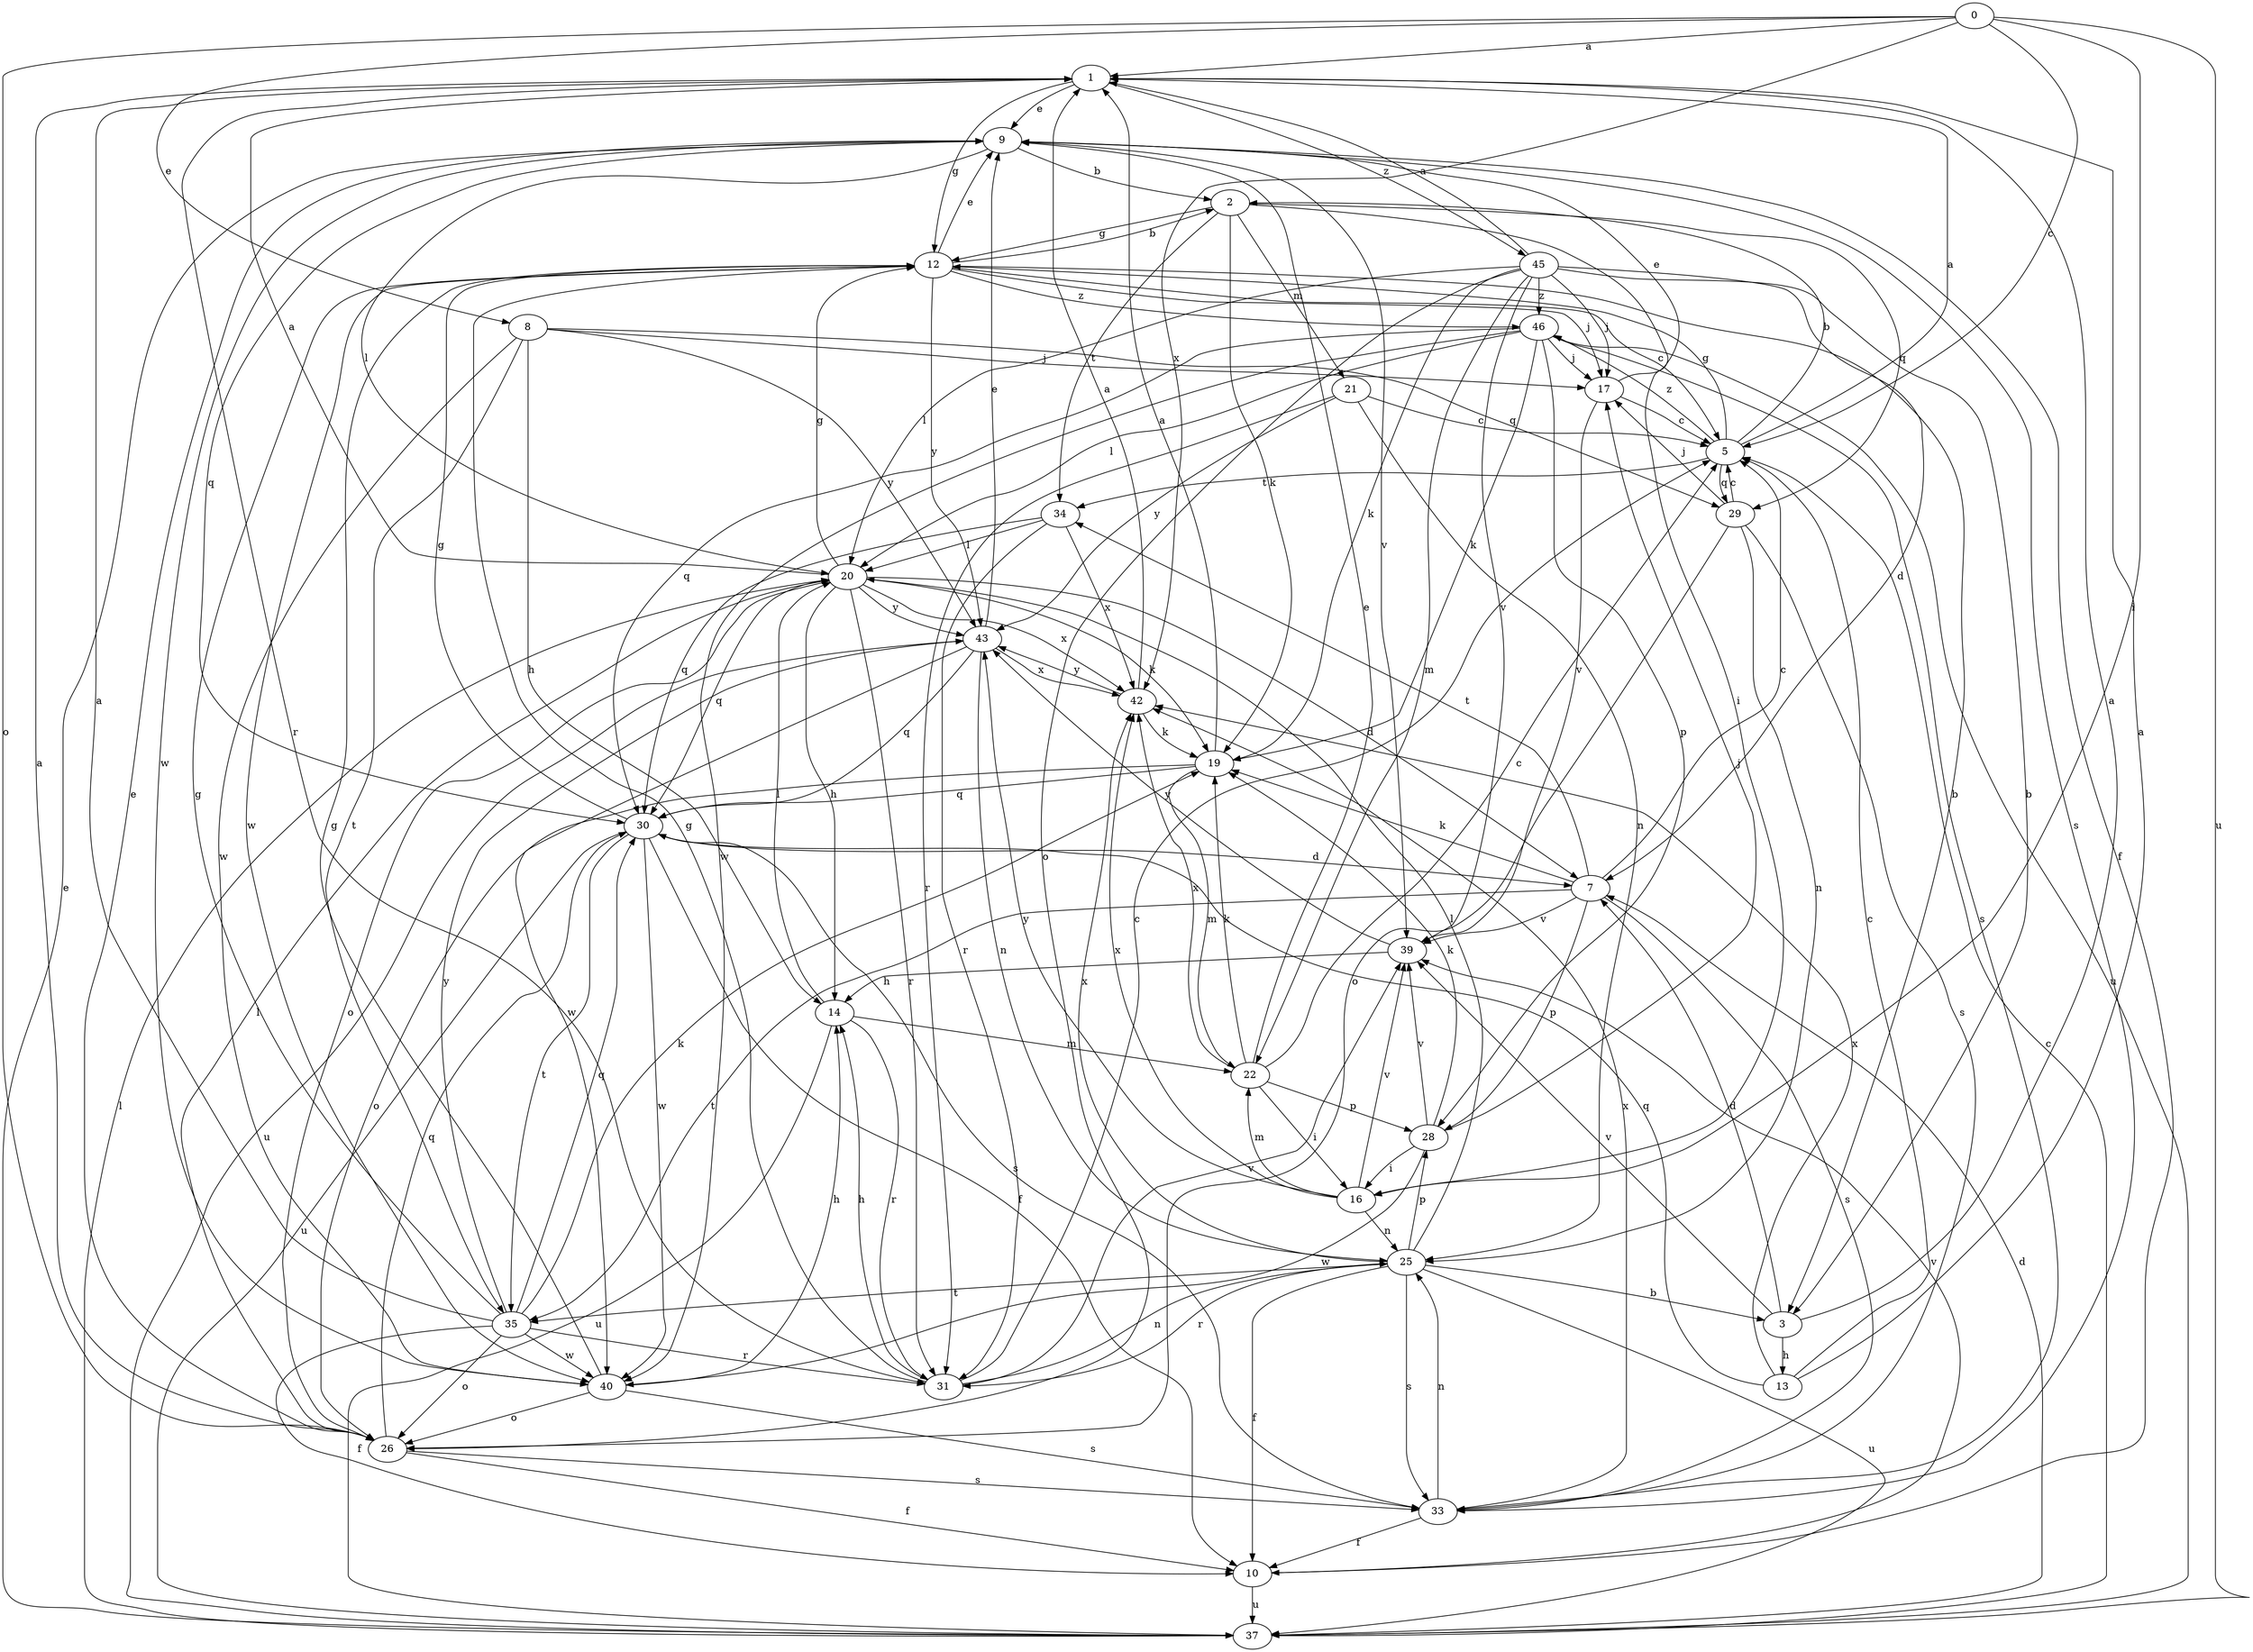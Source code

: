 strict digraph  {
0;
1;
2;
3;
5;
7;
8;
9;
10;
12;
13;
14;
16;
17;
19;
20;
21;
22;
25;
26;
28;
29;
30;
31;
33;
34;
35;
37;
39;
40;
42;
43;
45;
46;
0 -> 1  [label=a];
0 -> 5  [label=c];
0 -> 8  [label=e];
0 -> 16  [label=i];
0 -> 26  [label=o];
0 -> 37  [label=u];
0 -> 42  [label=x];
1 -> 9  [label=e];
1 -> 12  [label=g];
1 -> 31  [label=r];
1 -> 45  [label=z];
2 -> 12  [label=g];
2 -> 16  [label=i];
2 -> 19  [label=k];
2 -> 21  [label=m];
2 -> 29  [label=q];
2 -> 34  [label=t];
3 -> 1  [label=a];
3 -> 7  [label=d];
3 -> 13  [label=h];
3 -> 39  [label=v];
5 -> 1  [label=a];
5 -> 2  [label=b];
5 -> 12  [label=g];
5 -> 29  [label=q];
5 -> 34  [label=t];
5 -> 46  [label=z];
7 -> 5  [label=c];
7 -> 19  [label=k];
7 -> 28  [label=p];
7 -> 33  [label=s];
7 -> 34  [label=t];
7 -> 35  [label=t];
7 -> 39  [label=v];
8 -> 14  [label=h];
8 -> 17  [label=j];
8 -> 29  [label=q];
8 -> 35  [label=t];
8 -> 40  [label=w];
8 -> 43  [label=y];
9 -> 2  [label=b];
9 -> 10  [label=f];
9 -> 20  [label=l];
9 -> 30  [label=q];
9 -> 33  [label=s];
9 -> 39  [label=v];
9 -> 40  [label=w];
10 -> 37  [label=u];
10 -> 39  [label=v];
12 -> 2  [label=b];
12 -> 3  [label=b];
12 -> 5  [label=c];
12 -> 9  [label=e];
12 -> 17  [label=j];
12 -> 40  [label=w];
12 -> 43  [label=y];
12 -> 46  [label=z];
13 -> 1  [label=a];
13 -> 5  [label=c];
13 -> 30  [label=q];
13 -> 42  [label=x];
14 -> 20  [label=l];
14 -> 22  [label=m];
14 -> 31  [label=r];
14 -> 37  [label=u];
16 -> 22  [label=m];
16 -> 25  [label=n];
16 -> 39  [label=v];
16 -> 42  [label=x];
16 -> 43  [label=y];
17 -> 5  [label=c];
17 -> 9  [label=e];
17 -> 39  [label=v];
19 -> 1  [label=a];
19 -> 22  [label=m];
19 -> 26  [label=o];
19 -> 30  [label=q];
20 -> 1  [label=a];
20 -> 7  [label=d];
20 -> 12  [label=g];
20 -> 14  [label=h];
20 -> 19  [label=k];
20 -> 26  [label=o];
20 -> 30  [label=q];
20 -> 31  [label=r];
20 -> 42  [label=x];
20 -> 43  [label=y];
21 -> 5  [label=c];
21 -> 25  [label=n];
21 -> 31  [label=r];
21 -> 43  [label=y];
22 -> 5  [label=c];
22 -> 9  [label=e];
22 -> 16  [label=i];
22 -> 19  [label=k];
22 -> 28  [label=p];
22 -> 42  [label=x];
25 -> 3  [label=b];
25 -> 10  [label=f];
25 -> 20  [label=l];
25 -> 28  [label=p];
25 -> 31  [label=r];
25 -> 33  [label=s];
25 -> 35  [label=t];
25 -> 37  [label=u];
25 -> 42  [label=x];
26 -> 1  [label=a];
26 -> 9  [label=e];
26 -> 10  [label=f];
26 -> 20  [label=l];
26 -> 30  [label=q];
26 -> 33  [label=s];
28 -> 16  [label=i];
28 -> 17  [label=j];
28 -> 19  [label=k];
28 -> 39  [label=v];
28 -> 40  [label=w];
29 -> 5  [label=c];
29 -> 17  [label=j];
29 -> 25  [label=n];
29 -> 26  [label=o];
29 -> 33  [label=s];
30 -> 7  [label=d];
30 -> 10  [label=f];
30 -> 12  [label=g];
30 -> 33  [label=s];
30 -> 35  [label=t];
30 -> 37  [label=u];
30 -> 40  [label=w];
31 -> 5  [label=c];
31 -> 12  [label=g];
31 -> 14  [label=h];
31 -> 25  [label=n];
31 -> 39  [label=v];
33 -> 10  [label=f];
33 -> 25  [label=n];
33 -> 42  [label=x];
34 -> 20  [label=l];
34 -> 30  [label=q];
34 -> 31  [label=r];
34 -> 42  [label=x];
35 -> 1  [label=a];
35 -> 10  [label=f];
35 -> 12  [label=g];
35 -> 19  [label=k];
35 -> 26  [label=o];
35 -> 30  [label=q];
35 -> 31  [label=r];
35 -> 40  [label=w];
35 -> 43  [label=y];
37 -> 5  [label=c];
37 -> 7  [label=d];
37 -> 9  [label=e];
37 -> 20  [label=l];
39 -> 14  [label=h];
39 -> 43  [label=y];
40 -> 12  [label=g];
40 -> 14  [label=h];
40 -> 26  [label=o];
40 -> 33  [label=s];
42 -> 1  [label=a];
42 -> 19  [label=k];
42 -> 43  [label=y];
43 -> 9  [label=e];
43 -> 25  [label=n];
43 -> 30  [label=q];
43 -> 37  [label=u];
43 -> 40  [label=w];
43 -> 42  [label=x];
45 -> 1  [label=a];
45 -> 3  [label=b];
45 -> 7  [label=d];
45 -> 17  [label=j];
45 -> 19  [label=k];
45 -> 20  [label=l];
45 -> 22  [label=m];
45 -> 26  [label=o];
45 -> 39  [label=v];
45 -> 46  [label=z];
46 -> 17  [label=j];
46 -> 19  [label=k];
46 -> 20  [label=l];
46 -> 28  [label=p];
46 -> 30  [label=q];
46 -> 33  [label=s];
46 -> 37  [label=u];
46 -> 40  [label=w];
}
